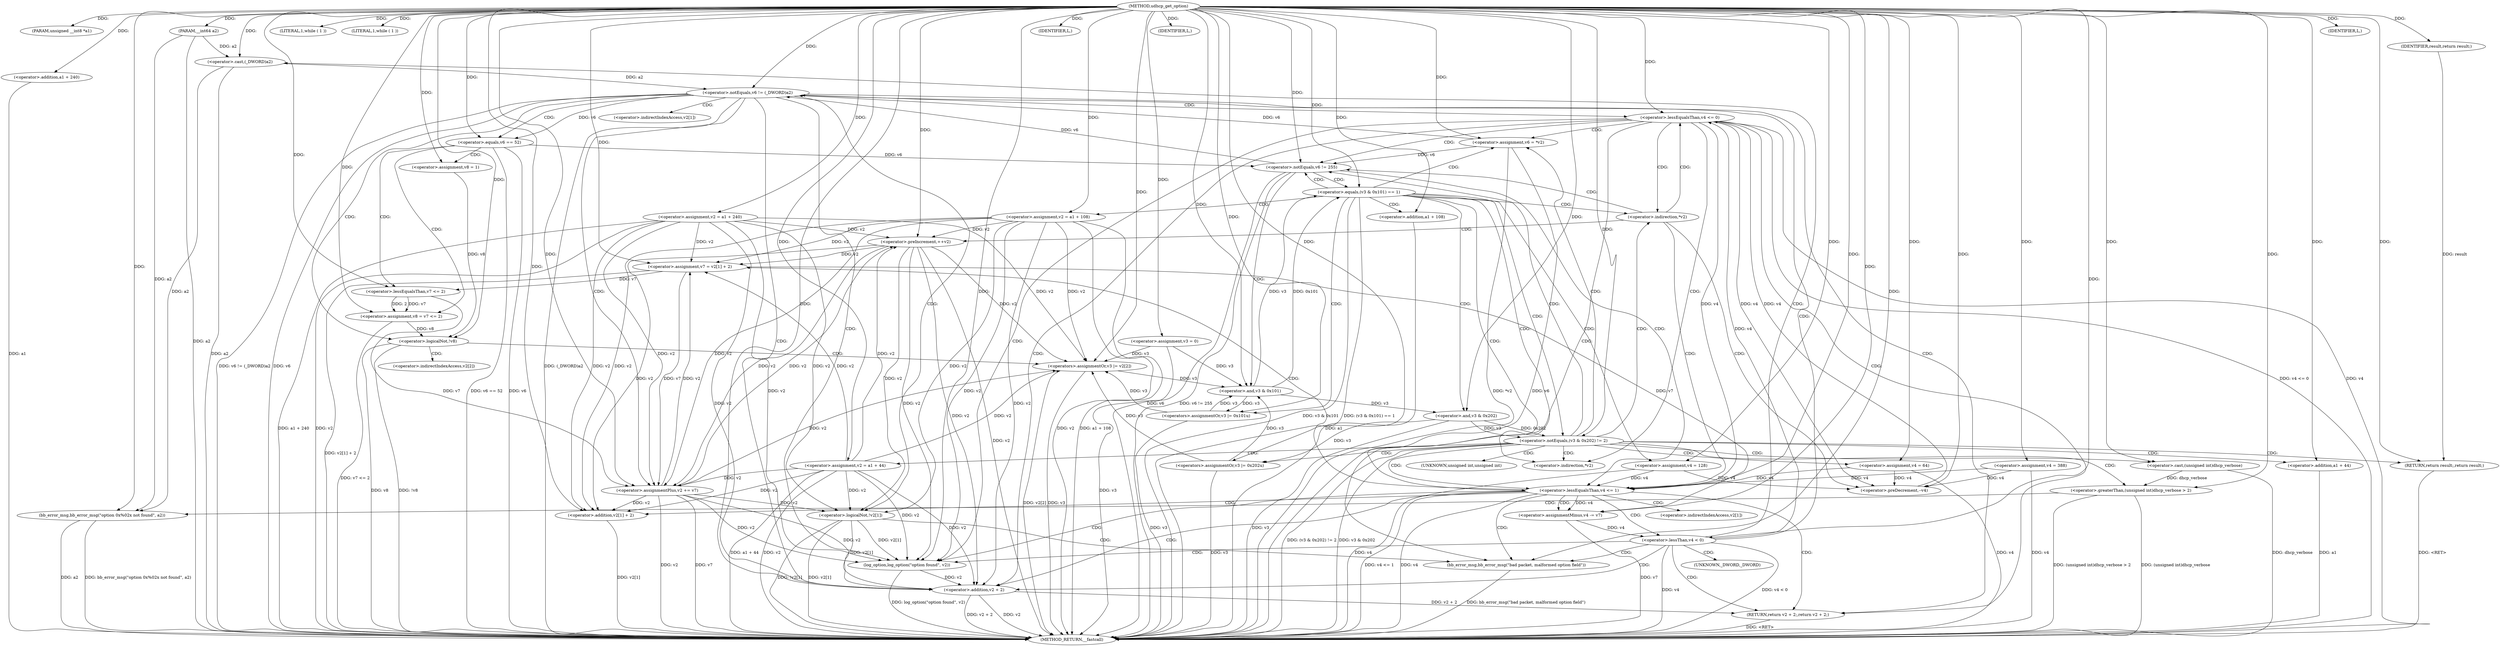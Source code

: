 digraph udhcp_get_option {  
"1000108" [label = "(METHOD,udhcp_get_option)" ]
"1000280" [label = "(METHOD_RETURN,__fastcall)" ]
"1000109" [label = "(PARAM,unsigned __int8 *a1)" ]
"1000110" [label = "(PARAM,__int64 a2)" ]
"1000119" [label = "(<operator>.assignment,v2 = a1 + 240)" ]
"1000121" [label = "(<operator>.addition,a1 + 240)" ]
"1000124" [label = "(<operator>.assignment,v3 = 0)" ]
"1000127" [label = "(<operator>.assignment,v4 = 388)" ]
"1000131" [label = "(LITERAL,1,while ( 1 ))" ]
"1000134" [label = "(LITERAL,1,while ( 1 ))" ]
"1000136" [label = "(<operator>.assignment,v6 = *v2)" ]
"1000144" [label = "(<operator>.preDecrement,--v4)" ]
"1000146" [label = "(<operator>.preIncrement,++v2)" ]
"1000150" [label = "(<operator>.lessEqualsThan,v4 <= 0)" ]
"1000155" [label = "(<operator>.notEquals,v6 != 255)" ]
"1000160" [label = "(<operator>.equals,(v3 & 0x101) == 1)" ]
"1000161" [label = "(<operator>.and,v3 & 0x101)" ]
"1000166" [label = "(<operators>.assignmentOr,v3 |= 0x101u)" ]
"1000169" [label = "(<operator>.assignment,v2 = a1 + 108)" ]
"1000171" [label = "(<operator>.addition,a1 + 108)" ]
"1000174" [label = "(<operator>.assignment,v4 = 128)" ]
"1000180" [label = "(<operator>.notEquals,(v3 & 0x202) != 2)" ]
"1000181" [label = "(<operator>.and,v3 & 0x202)" ]
"1000186" [label = "(IDENTIFIER,L,)" ]
"1000188" [label = "(<operator>.greaterThan,(unsigned int)dhcp_verbose > 2)" ]
"1000189" [label = "(<operator>.cast,(unsigned int)dhcp_verbose)" ]
"1000194" [label = "(bb_error_msg,bb_error_msg(\"option 0x%02x not found\", a2))" ]
"1000197" [label = "(IDENTIFIER,L,)" ]
"1000198" [label = "(RETURN,return result;,return result;)" ]
"1000199" [label = "(IDENTIFIER,result,return result;)" ]
"1000200" [label = "(<operators>.assignmentOr,v3 |= 0x202u)" ]
"1000203" [label = "(<operator>.assignment,v2 = a1 + 44)" ]
"1000205" [label = "(<operator>.addition,a1 + 44)" ]
"1000208" [label = "(<operator>.assignment,v4 = 64)" ]
"1000212" [label = "(<operator>.lessEqualsThan,v4 <= 1)" ]
"1000216" [label = "(<operator>.assignment,v7 = v2[1] + 2)" ]
"1000218" [label = "(<operator>.addition,v2[1] + 2)" ]
"1000223" [label = "(<operator>.assignmentMinus,v4 -= v7)" ]
"1000227" [label = "(<operator>.lessThan,v4 < 0)" ]
"1000232" [label = "(<operator>.notEquals,v6 != (_DWORD)a2)" ]
"1000234" [label = "(<operator>.cast,(_DWORD)a2)" ]
"1000239" [label = "(<operator>.equals,v6 == 52)" ]
"1000242" [label = "(<operator>.assignment,v8 = v7 <= 2)" ]
"1000244" [label = "(<operator>.lessEqualsThan,v7 <= 2)" ]
"1000248" [label = "(<operator>.assignment,v8 = 1)" ]
"1000252" [label = "(<operator>.logicalNot,!v8)" ]
"1000254" [label = "(<operators>.assignmentOr,v3 |= v2[2])" ]
"1000259" [label = "(<operator>.assignmentPlus,v2 += v7)" ]
"1000264" [label = "(<operator>.logicalNot,!v2[1])" ]
"1000270" [label = "(bb_error_msg,bb_error_msg(\"bad packet, malformed option field\"))" ]
"1000272" [label = "(IDENTIFIER,L,)" ]
"1000273" [label = "(log_option,log_option(\"option found\", v2))" ]
"1000276" [label = "(RETURN,return v2 + 2;,return v2 + 2;)" ]
"1000277" [label = "(<operator>.addition,v2 + 2)" ]
"1000138" [label = "(<operator>.indirection,*v2)" ]
"1000141" [label = "(<operator>.indirection,*v2)" ]
"1000190" [label = "(UNKNOWN,unsigned int,unsigned int)" ]
"1000219" [label = "(<operator>.indirectIndexAccess,v2[1])" ]
"1000235" [label = "(UNKNOWN,_DWORD,_DWORD)" ]
"1000256" [label = "(<operator>.indirectIndexAccess,v2[2])" ]
"1000265" [label = "(<operator>.indirectIndexAccess,v2[1])" ]
  "1000277" -> "1000280"  [ label = "DDG: v2 + 2"] 
  "1000136" -> "1000280"  [ label = "DDG: *v2"] 
  "1000124" -> "1000280"  [ label = "DDG: v3"] 
  "1000212" -> "1000280"  [ label = "DDG: v4 <= 1"] 
  "1000259" -> "1000280"  [ label = "DDG: v2"] 
  "1000180" -> "1000280"  [ label = "DDG: v3 & 0x202"] 
  "1000166" -> "1000280"  [ label = "DDG: v3"] 
  "1000160" -> "1000280"  [ label = "DDG: v3 & 0x101"] 
  "1000216" -> "1000280"  [ label = "DDG: v2[1] + 2"] 
  "1000194" -> "1000280"  [ label = "DDG: bb_error_msg(\"option 0x%02x not found\", a2)"] 
  "1000203" -> "1000280"  [ label = "DDG: a1 + 44"] 
  "1000127" -> "1000280"  [ label = "DDG: v4"] 
  "1000189" -> "1000280"  [ label = "DDG: dhcp_verbose"] 
  "1000119" -> "1000280"  [ label = "DDG: v2"] 
  "1000188" -> "1000280"  [ label = "DDG: (unsigned int)dhcp_verbose"] 
  "1000239" -> "1000280"  [ label = "DDG: v6 == 52"] 
  "1000242" -> "1000280"  [ label = "DDG: v7 <= 2"] 
  "1000232" -> "1000280"  [ label = "DDG: v6"] 
  "1000264" -> "1000280"  [ label = "DDG: v2[1]"] 
  "1000121" -> "1000280"  [ label = "DDG: a1"] 
  "1000212" -> "1000280"  [ label = "DDG: v4"] 
  "1000232" -> "1000280"  [ label = "DDG: (_DWORD)a2"] 
  "1000119" -> "1000280"  [ label = "DDG: a1 + 240"] 
  "1000254" -> "1000280"  [ label = "DDG: v2[2]"] 
  "1000136" -> "1000280"  [ label = "DDG: v6"] 
  "1000270" -> "1000280"  [ label = "DDG: bb_error_msg(\"bad packet, malformed option field\")"] 
  "1000227" -> "1000280"  [ label = "DDG: v4 < 0"] 
  "1000110" -> "1000280"  [ label = "DDG: a2"] 
  "1000150" -> "1000280"  [ label = "DDG: v4 <= 0"] 
  "1000180" -> "1000280"  [ label = "DDG: (v3 & 0x202) != 2"] 
  "1000181" -> "1000280"  [ label = "DDG: v3"] 
  "1000146" -> "1000280"  [ label = "DDG: v2"] 
  "1000203" -> "1000280"  [ label = "DDG: v2"] 
  "1000252" -> "1000280"  [ label = "DDG: v8"] 
  "1000234" -> "1000280"  [ label = "DDG: a2"] 
  "1000155" -> "1000280"  [ label = "DDG: v6 != 255"] 
  "1000232" -> "1000280"  [ label = "DDG: v6 != (_DWORD)a2"] 
  "1000254" -> "1000280"  [ label = "DDG: v3"] 
  "1000259" -> "1000280"  [ label = "DDG: v7"] 
  "1000169" -> "1000280"  [ label = "DDG: v2"] 
  "1000252" -> "1000280"  [ label = "DDG: !v8"] 
  "1000223" -> "1000280"  [ label = "DDG: v7"] 
  "1000169" -> "1000280"  [ label = "DDG: a1 + 108"] 
  "1000208" -> "1000280"  [ label = "DDG: v4"] 
  "1000188" -> "1000280"  [ label = "DDG: (unsigned int)dhcp_verbose > 2"] 
  "1000155" -> "1000280"  [ label = "DDG: v6"] 
  "1000200" -> "1000280"  [ label = "DDG: v3"] 
  "1000205" -> "1000280"  [ label = "DDG: a1"] 
  "1000227" -> "1000280"  [ label = "DDG: v4"] 
  "1000273" -> "1000280"  [ label = "DDG: log_option(\"option found\", v2)"] 
  "1000194" -> "1000280"  [ label = "DDG: a2"] 
  "1000277" -> "1000280"  [ label = "DDG: v2"] 
  "1000264" -> "1000280"  [ label = "DDG: !v2[1]"] 
  "1000160" -> "1000280"  [ label = "DDG: (v3 & 0x101) == 1"] 
  "1000174" -> "1000280"  [ label = "DDG: v4"] 
  "1000171" -> "1000280"  [ label = "DDG: a1"] 
  "1000239" -> "1000280"  [ label = "DDG: v6"] 
  "1000218" -> "1000280"  [ label = "DDG: v2[1]"] 
  "1000150" -> "1000280"  [ label = "DDG: v4"] 
  "1000276" -> "1000280"  [ label = "DDG: <RET>"] 
  "1000198" -> "1000280"  [ label = "DDG: <RET>"] 
  "1000108" -> "1000109"  [ label = "DDG: "] 
  "1000108" -> "1000110"  [ label = "DDG: "] 
  "1000108" -> "1000119"  [ label = "DDG: "] 
  "1000108" -> "1000121"  [ label = "DDG: "] 
  "1000108" -> "1000124"  [ label = "DDG: "] 
  "1000108" -> "1000127"  [ label = "DDG: "] 
  "1000108" -> "1000131"  [ label = "DDG: "] 
  "1000108" -> "1000134"  [ label = "DDG: "] 
  "1000108" -> "1000136"  [ label = "DDG: "] 
  "1000127" -> "1000144"  [ label = "DDG: v4"] 
  "1000208" -> "1000144"  [ label = "DDG: v4"] 
  "1000174" -> "1000144"  [ label = "DDG: v4"] 
  "1000150" -> "1000144"  [ label = "DDG: v4"] 
  "1000108" -> "1000144"  [ label = "DDG: "] 
  "1000259" -> "1000146"  [ label = "DDG: v2"] 
  "1000119" -> "1000146"  [ label = "DDG: v2"] 
  "1000169" -> "1000146"  [ label = "DDG: v2"] 
  "1000203" -> "1000146"  [ label = "DDG: v2"] 
  "1000108" -> "1000146"  [ label = "DDG: "] 
  "1000227" -> "1000150"  [ label = "DDG: v4"] 
  "1000144" -> "1000150"  [ label = "DDG: v4"] 
  "1000108" -> "1000150"  [ label = "DDG: "] 
  "1000136" -> "1000155"  [ label = "DDG: v6"] 
  "1000239" -> "1000155"  [ label = "DDG: v6"] 
  "1000108" -> "1000155"  [ label = "DDG: "] 
  "1000161" -> "1000160"  [ label = "DDG: v3"] 
  "1000161" -> "1000160"  [ label = "DDG: 0x101"] 
  "1000166" -> "1000161"  [ label = "DDG: v3"] 
  "1000254" -> "1000161"  [ label = "DDG: v3"] 
  "1000124" -> "1000161"  [ label = "DDG: v3"] 
  "1000200" -> "1000161"  [ label = "DDG: v3"] 
  "1000108" -> "1000161"  [ label = "DDG: "] 
  "1000108" -> "1000160"  [ label = "DDG: "] 
  "1000108" -> "1000166"  [ label = "DDG: "] 
  "1000161" -> "1000166"  [ label = "DDG: v3"] 
  "1000108" -> "1000169"  [ label = "DDG: "] 
  "1000108" -> "1000171"  [ label = "DDG: "] 
  "1000108" -> "1000174"  [ label = "DDG: "] 
  "1000181" -> "1000180"  [ label = "DDG: v3"] 
  "1000181" -> "1000180"  [ label = "DDG: 0x202"] 
  "1000161" -> "1000181"  [ label = "DDG: v3"] 
  "1000108" -> "1000181"  [ label = "DDG: "] 
  "1000108" -> "1000180"  [ label = "DDG: "] 
  "1000108" -> "1000186"  [ label = "DDG: "] 
  "1000189" -> "1000188"  [ label = "DDG: dhcp_verbose"] 
  "1000108" -> "1000189"  [ label = "DDG: "] 
  "1000108" -> "1000188"  [ label = "DDG: "] 
  "1000108" -> "1000194"  [ label = "DDG: "] 
  "1000234" -> "1000194"  [ label = "DDG: a2"] 
  "1000110" -> "1000194"  [ label = "DDG: a2"] 
  "1000108" -> "1000197"  [ label = "DDG: "] 
  "1000199" -> "1000198"  [ label = "DDG: result"] 
  "1000108" -> "1000198"  [ label = "DDG: "] 
  "1000108" -> "1000199"  [ label = "DDG: "] 
  "1000108" -> "1000200"  [ label = "DDG: "] 
  "1000181" -> "1000200"  [ label = "DDG: v3"] 
  "1000108" -> "1000203"  [ label = "DDG: "] 
  "1000108" -> "1000205"  [ label = "DDG: "] 
  "1000108" -> "1000208"  [ label = "DDG: "] 
  "1000127" -> "1000212"  [ label = "DDG: v4"] 
  "1000208" -> "1000212"  [ label = "DDG: v4"] 
  "1000174" -> "1000212"  [ label = "DDG: v4"] 
  "1000150" -> "1000212"  [ label = "DDG: v4"] 
  "1000108" -> "1000212"  [ label = "DDG: "] 
  "1000259" -> "1000216"  [ label = "DDG: v2"] 
  "1000119" -> "1000216"  [ label = "DDG: v2"] 
  "1000169" -> "1000216"  [ label = "DDG: v2"] 
  "1000146" -> "1000216"  [ label = "DDG: v2"] 
  "1000203" -> "1000216"  [ label = "DDG: v2"] 
  "1000108" -> "1000216"  [ label = "DDG: "] 
  "1000259" -> "1000218"  [ label = "DDG: v2"] 
  "1000119" -> "1000218"  [ label = "DDG: v2"] 
  "1000169" -> "1000218"  [ label = "DDG: v2"] 
  "1000146" -> "1000218"  [ label = "DDG: v2"] 
  "1000203" -> "1000218"  [ label = "DDG: v2"] 
  "1000108" -> "1000218"  [ label = "DDG: "] 
  "1000216" -> "1000223"  [ label = "DDG: v7"] 
  "1000108" -> "1000223"  [ label = "DDG: "] 
  "1000212" -> "1000223"  [ label = "DDG: v4"] 
  "1000223" -> "1000227"  [ label = "DDG: v4"] 
  "1000108" -> "1000227"  [ label = "DDG: "] 
  "1000136" -> "1000232"  [ label = "DDG: v6"] 
  "1000155" -> "1000232"  [ label = "DDG: v6"] 
  "1000108" -> "1000232"  [ label = "DDG: "] 
  "1000234" -> "1000232"  [ label = "DDG: a2"] 
  "1000110" -> "1000234"  [ label = "DDG: a2"] 
  "1000108" -> "1000234"  [ label = "DDG: "] 
  "1000232" -> "1000239"  [ label = "DDG: v6"] 
  "1000108" -> "1000239"  [ label = "DDG: "] 
  "1000244" -> "1000242"  [ label = "DDG: v7"] 
  "1000244" -> "1000242"  [ label = "DDG: 2"] 
  "1000108" -> "1000242"  [ label = "DDG: "] 
  "1000108" -> "1000244"  [ label = "DDG: "] 
  "1000216" -> "1000244"  [ label = "DDG: v7"] 
  "1000108" -> "1000248"  [ label = "DDG: "] 
  "1000242" -> "1000252"  [ label = "DDG: v8"] 
  "1000248" -> "1000252"  [ label = "DDG: v8"] 
  "1000108" -> "1000252"  [ label = "DDG: "] 
  "1000259" -> "1000254"  [ label = "DDG: v2"] 
  "1000119" -> "1000254"  [ label = "DDG: v2"] 
  "1000169" -> "1000254"  [ label = "DDG: v2"] 
  "1000146" -> "1000254"  [ label = "DDG: v2"] 
  "1000203" -> "1000254"  [ label = "DDG: v2"] 
  "1000166" -> "1000254"  [ label = "DDG: v3"] 
  "1000124" -> "1000254"  [ label = "DDG: v3"] 
  "1000200" -> "1000254"  [ label = "DDG: v3"] 
  "1000108" -> "1000254"  [ label = "DDG: "] 
  "1000244" -> "1000259"  [ label = "DDG: v7"] 
  "1000108" -> "1000259"  [ label = "DDG: "] 
  "1000216" -> "1000259"  [ label = "DDG: v7"] 
  "1000119" -> "1000259"  [ label = "DDG: v2"] 
  "1000169" -> "1000259"  [ label = "DDG: v2"] 
  "1000146" -> "1000259"  [ label = "DDG: v2"] 
  "1000203" -> "1000259"  [ label = "DDG: v2"] 
  "1000259" -> "1000264"  [ label = "DDG: v2"] 
  "1000119" -> "1000264"  [ label = "DDG: v2"] 
  "1000169" -> "1000264"  [ label = "DDG: v2"] 
  "1000146" -> "1000264"  [ label = "DDG: v2"] 
  "1000203" -> "1000264"  [ label = "DDG: v2"] 
  "1000108" -> "1000270"  [ label = "DDG: "] 
  "1000108" -> "1000272"  [ label = "DDG: "] 
  "1000108" -> "1000273"  [ label = "DDG: "] 
  "1000259" -> "1000273"  [ label = "DDG: v2"] 
  "1000119" -> "1000273"  [ label = "DDG: v2"] 
  "1000264" -> "1000273"  [ label = "DDG: v2[1]"] 
  "1000169" -> "1000273"  [ label = "DDG: v2"] 
  "1000146" -> "1000273"  [ label = "DDG: v2"] 
  "1000203" -> "1000273"  [ label = "DDG: v2"] 
  "1000277" -> "1000276"  [ label = "DDG: v2 + 2"] 
  "1000264" -> "1000277"  [ label = "DDG: v2[1]"] 
  "1000273" -> "1000277"  [ label = "DDG: v2"] 
  "1000108" -> "1000277"  [ label = "DDG: "] 
  "1000259" -> "1000277"  [ label = "DDG: v2"] 
  "1000119" -> "1000277"  [ label = "DDG: v2"] 
  "1000169" -> "1000277"  [ label = "DDG: v2"] 
  "1000146" -> "1000277"  [ label = "DDG: v2"] 
  "1000203" -> "1000277"  [ label = "DDG: v2"] 
  "1000141" -> "1000144"  [ label = "CDG: "] 
  "1000141" -> "1000150"  [ label = "CDG: "] 
  "1000141" -> "1000146"  [ label = "CDG: "] 
  "1000141" -> "1000212"  [ label = "CDG: "] 
  "1000141" -> "1000155"  [ label = "CDG: "] 
  "1000150" -> "1000270"  [ label = "CDG: "] 
  "1000150" -> "1000277"  [ label = "CDG: "] 
  "1000150" -> "1000276"  [ label = "CDG: "] 
  "1000150" -> "1000273"  [ label = "CDG: "] 
  "1000150" -> "1000141"  [ label = "CDG: "] 
  "1000150" -> "1000138"  [ label = "CDG: "] 
  "1000150" -> "1000136"  [ label = "CDG: "] 
  "1000150" -> "1000155"  [ label = "CDG: "] 
  "1000155" -> "1000161"  [ label = "CDG: "] 
  "1000155" -> "1000212"  [ label = "CDG: "] 
  "1000155" -> "1000160"  [ label = "CDG: "] 
  "1000160" -> "1000174"  [ label = "CDG: "] 
  "1000160" -> "1000171"  [ label = "CDG: "] 
  "1000160" -> "1000169"  [ label = "CDG: "] 
  "1000160" -> "1000166"  [ label = "CDG: "] 
  "1000160" -> "1000181"  [ label = "CDG: "] 
  "1000160" -> "1000180"  [ label = "CDG: "] 
  "1000160" -> "1000212"  [ label = "CDG: "] 
  "1000160" -> "1000141"  [ label = "CDG: "] 
  "1000160" -> "1000138"  [ label = "CDG: "] 
  "1000160" -> "1000136"  [ label = "CDG: "] 
  "1000160" -> "1000155"  [ label = "CDG: "] 
  "1000180" -> "1000190"  [ label = "CDG: "] 
  "1000180" -> "1000189"  [ label = "CDG: "] 
  "1000180" -> "1000188"  [ label = "CDG: "] 
  "1000180" -> "1000208"  [ label = "CDG: "] 
  "1000180" -> "1000205"  [ label = "CDG: "] 
  "1000180" -> "1000203"  [ label = "CDG: "] 
  "1000180" -> "1000200"  [ label = "CDG: "] 
  "1000180" -> "1000198"  [ label = "CDG: "] 
  "1000180" -> "1000212"  [ label = "CDG: "] 
  "1000180" -> "1000141"  [ label = "CDG: "] 
  "1000180" -> "1000138"  [ label = "CDG: "] 
  "1000180" -> "1000136"  [ label = "CDG: "] 
  "1000180" -> "1000155"  [ label = "CDG: "] 
  "1000188" -> "1000194"  [ label = "CDG: "] 
  "1000212" -> "1000223"  [ label = "CDG: "] 
  "1000212" -> "1000219"  [ label = "CDG: "] 
  "1000212" -> "1000218"  [ label = "CDG: "] 
  "1000212" -> "1000216"  [ label = "CDG: "] 
  "1000212" -> "1000227"  [ label = "CDG: "] 
  "1000212" -> "1000270"  [ label = "CDG: "] 
  "1000212" -> "1000277"  [ label = "CDG: "] 
  "1000212" -> "1000276"  [ label = "CDG: "] 
  "1000212" -> "1000273"  [ label = "CDG: "] 
  "1000227" -> "1000235"  [ label = "CDG: "] 
  "1000227" -> "1000234"  [ label = "CDG: "] 
  "1000227" -> "1000232"  [ label = "CDG: "] 
  "1000227" -> "1000270"  [ label = "CDG: "] 
  "1000227" -> "1000277"  [ label = "CDG: "] 
  "1000227" -> "1000276"  [ label = "CDG: "] 
  "1000227" -> "1000273"  [ label = "CDG: "] 
  "1000232" -> "1000239"  [ label = "CDG: "] 
  "1000232" -> "1000252"  [ label = "CDG: "] 
  "1000232" -> "1000265"  [ label = "CDG: "] 
  "1000232" -> "1000264"  [ label = "CDG: "] 
  "1000232" -> "1000259"  [ label = "CDG: "] 
  "1000232" -> "1000277"  [ label = "CDG: "] 
  "1000232" -> "1000276"  [ label = "CDG: "] 
  "1000232" -> "1000273"  [ label = "CDG: "] 
  "1000232" -> "1000150"  [ label = "CDG: "] 
  "1000239" -> "1000248"  [ label = "CDG: "] 
  "1000239" -> "1000244"  [ label = "CDG: "] 
  "1000239" -> "1000242"  [ label = "CDG: "] 
  "1000252" -> "1000256"  [ label = "CDG: "] 
  "1000252" -> "1000254"  [ label = "CDG: "] 
  "1000264" -> "1000270"  [ label = "CDG: "] 
}
